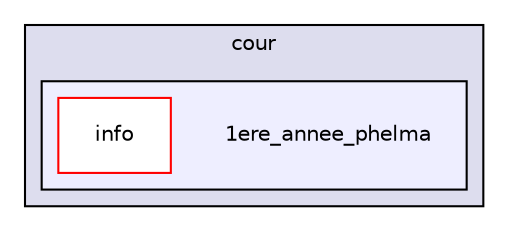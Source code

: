 digraph "1ere_annee_phelma" {
  compound=true
  node [ fontsize="10", fontname="Helvetica"];
  edge [ labelfontsize="10", labelfontname="Helvetica"];
  subgraph clusterdir_cc35d4081a02d436786e27237031b5eb {
    graph [ bgcolor="#ddddee", pencolor="black", label="cour" fontname="Helvetica", fontsize="10", URL="dir_cc35d4081a02d436786e27237031b5eb.html"]
  subgraph clusterdir_cbe38b1435b9fbbf57e99b11fbdca614 {
    graph [ bgcolor="#eeeeff", pencolor="black", label="" URL="dir_cbe38b1435b9fbbf57e99b11fbdca614.html"];
    dir_cbe38b1435b9fbbf57e99b11fbdca614 [shape=plaintext label="1ere_annee_phelma"];
    dir_104ad9c0d6eb5598748ebd28ebbf7eed [shape=box label="info" color="red" fillcolor="white" style="filled" URL="dir_104ad9c0d6eb5598748ebd28ebbf7eed.html"];
  }
  }
}
